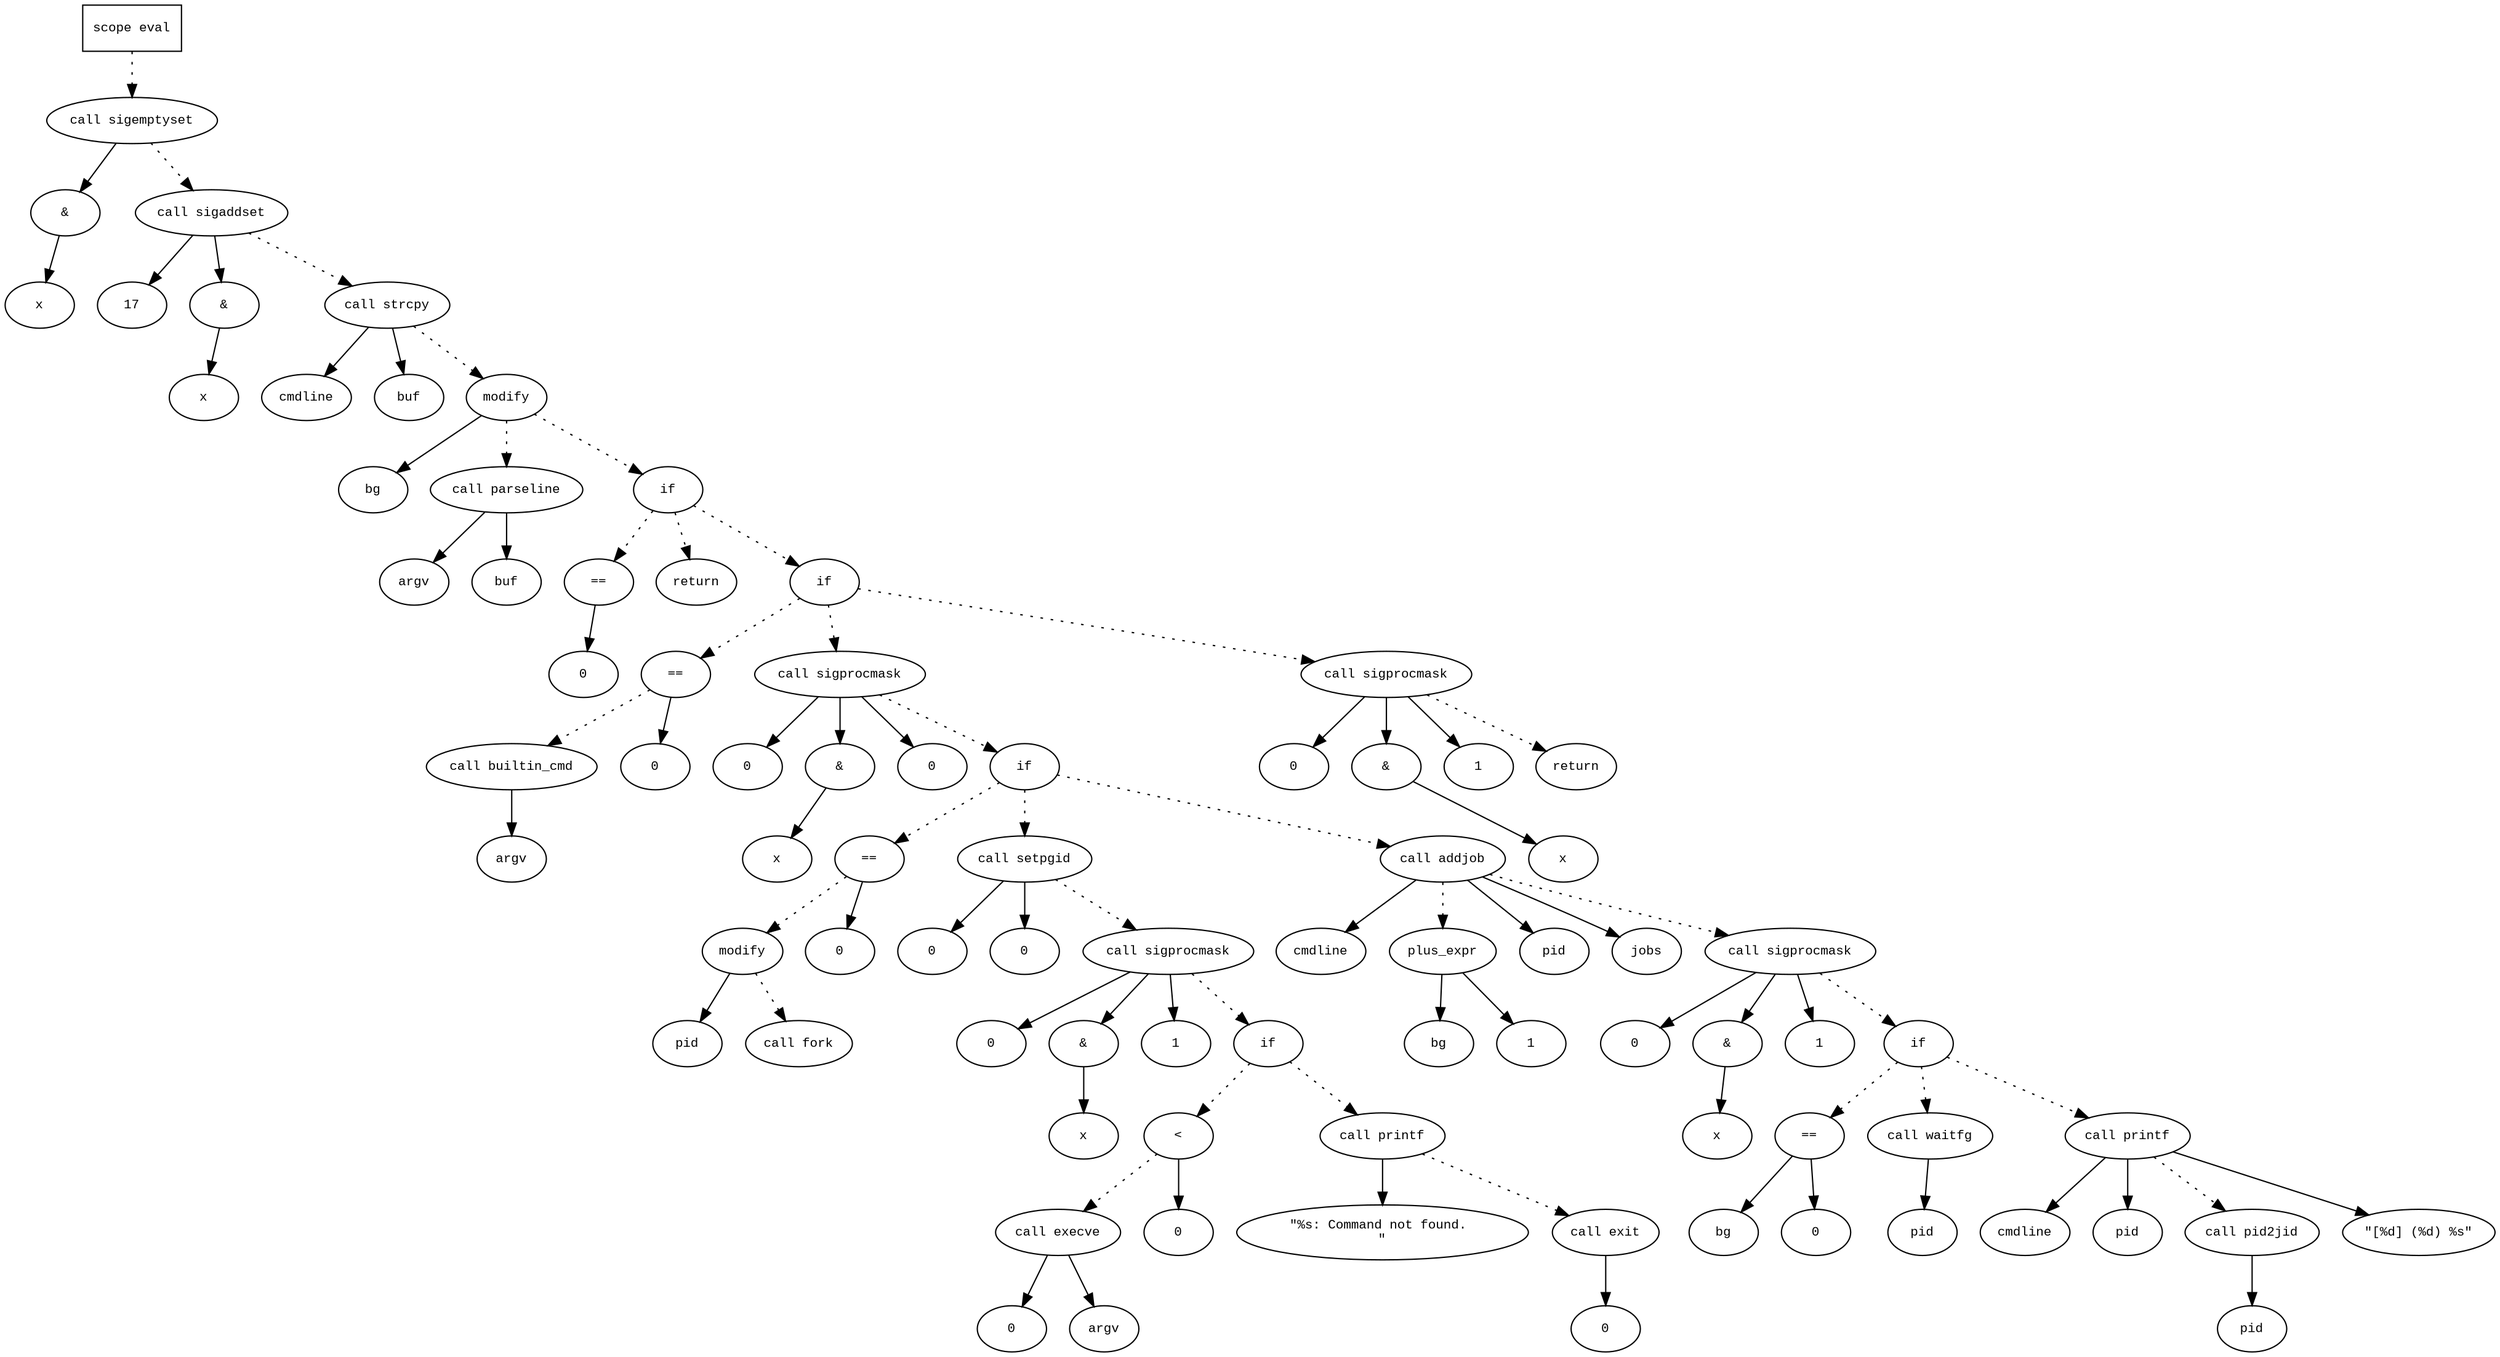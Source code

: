 digraph AST {
  graph [fontname="Times New Roman",fontsize=10];
  node  [fontname="Courier New",fontsize=10];
  edge  [fontname="Times New Roman",fontsize=10];

  node1 [label="scope eval",shape=box];
  node2 [label="call sigemptyset",shape=ellipse];
  node3 [label="&",shape=ellipse];
  node2 -> node3;
  node4 [label="x",shape=ellipse];
  node3 -> node4;
  node1 -> node2 [style=dotted];
  node5 [label="call sigaddset",shape=ellipse];
  node6 [label="17",shape=ellipse];
  node5 -> node6;
  node7 [label="&",shape=ellipse];
  node5 -> node7;
  node8 [label="x",shape=ellipse];
  node7 -> node8;
  node2 -> node5 [style=dotted];
  node9 [label="call strcpy",shape=ellipse];
  node10 [label="cmdline",shape=ellipse];
  node9 -> node10;
  node11 [label="buf",shape=ellipse];
  node9 -> node11;
  node5 -> node9 [style=dotted];
  node12 [label="modify",shape=ellipse];
  node13 [label="bg",shape=ellipse];
  node12 -> node13;
  node14 [label="call parseline",shape=ellipse];
  node15 [label="argv",shape=ellipse];
  node14 -> node15;
  node16 [label="buf",shape=ellipse];
  node14 -> node16;
  node12 -> node14 [style=dotted];
  node9 -> node12 [style=dotted];
  node17 [label="if",shape=ellipse];
  node12 -> node17 [style=dotted];
  node18 [label="==",shape=ellipse];
  node19 [label="0",shape=ellipse];
  node18 -> node19;
  node17 -> node18 [style=dotted];
  node20 [label="return",shape=ellipse];
  node17 -> node20 [style=dotted];
  node21 [label="if",shape=ellipse];
  node17 -> node21 [style=dotted];
  node22 [label="==",shape=ellipse];
  node23 [label="call builtin_cmd",shape=ellipse];
  node24 [label="argv",shape=ellipse];
  node23 -> node24;
  node22 -> node23 [style=dotted];
  node25 [label="0",shape=ellipse];
  node22 -> node25;
  node21 -> node22 [style=dotted];
  node26 [label="call sigprocmask",shape=ellipse];
  node27 [label="0",shape=ellipse];
  node26 -> node27;
  node28 [label="&",shape=ellipse];
  node26 -> node28;
  node29 [label="x",shape=ellipse];
  node28 -> node29;
  node30 [label="0",shape=ellipse];
  node26 -> node30;
  node21 -> node26 [style=dotted];
  node31 [label="if",shape=ellipse];
  node26 -> node31 [style=dotted];
  node32 [label="==",shape=ellipse];
  node33 [label="modify",shape=ellipse];
  node34 [label="pid",shape=ellipse];
  node33 -> node34;
  node35 [label="call fork",shape=ellipse];
  node33 -> node35 [style=dotted];
  node32 -> node33 [style=dotted];
  node36 [label="0",shape=ellipse];
  node32 -> node36;
  node31 -> node32 [style=dotted];
  node37 [label="call setpgid",shape=ellipse];
  node38 [label="0",shape=ellipse];
  node37 -> node38;
  node39 [label="0",shape=ellipse];
  node37 -> node39;
  node31 -> node37 [style=dotted];
  node40 [label="call sigprocmask",shape=ellipse];
  node41 [label="0",shape=ellipse];
  node40 -> node41;
  node42 [label="&",shape=ellipse];
  node40 -> node42;
  node43 [label="x",shape=ellipse];
  node42 -> node43;
  node44 [label="1",shape=ellipse];
  node40 -> node44;
  node37 -> node40 [style=dotted];
  node45 [label="if",shape=ellipse];
  node40 -> node45 [style=dotted];
  node46 [label="<",shape=ellipse];
  node47 [label="call execve",shape=ellipse];
  node48 [label="0",shape=ellipse];
  node47 -> node48;
  node49 [label="argv",shape=ellipse];
  node47 -> node49;
  node46 -> node47 [style=dotted];
  node50 [label="0",shape=ellipse];
  node46 -> node50;
  node45 -> node46 [style=dotted];
  node51 [label="call printf",shape=ellipse];
  node52 [label="\"%s: Command not found. 
\"",shape=ellipse];
  node51 -> node52;
  node45 -> node51 [style=dotted];
  node53 [label="call exit",shape=ellipse];
  node54 [label="0",shape=ellipse];
  node53 -> node54;
  node51 -> node53 [style=dotted];
  node55 [label="call addjob",shape=ellipse];
  node56 [label="cmdline",shape=ellipse];
  node55 -> node56;
  node57 [label="plus_expr",shape=ellipse];
  node58 [label="bg",shape=ellipse];
  node57 -> node58;
  node59 [label="1",shape=ellipse];
  node57 -> node59;
  node55 -> node57 [style=dotted];
  node60 [label="pid",shape=ellipse];
  node55 -> node60;
  node61 [label="jobs",shape=ellipse];
  node55 -> node61;
  node31 -> node55 [style=dotted];
  node62 [label="call sigprocmask",shape=ellipse];
  node63 [label="0",shape=ellipse];
  node62 -> node63;
  node64 [label="&",shape=ellipse];
  node62 -> node64;
  node65 [label="x",shape=ellipse];
  node64 -> node65;
  node66 [label="1",shape=ellipse];
  node62 -> node66;
  node55 -> node62 [style=dotted];
  node67 [label="if",shape=ellipse];
  node62 -> node67 [style=dotted];
  node68 [label="==",shape=ellipse];
  node69 [label="bg",shape=ellipse];
  node68 -> node69;
  node70 [label="0",shape=ellipse];
  node68 -> node70;
  node67 -> node68 [style=dotted];
  node71 [label="call waitfg",shape=ellipse];
  node72 [label="pid",shape=ellipse];
  node71 -> node72;
  node67 -> node71 [style=dotted];
  node73 [label="call printf",shape=ellipse];
  node74 [label="cmdline",shape=ellipse];
  node73 -> node74;
  node75 [label="pid",shape=ellipse];
  node73 -> node75;
  node76 [label="call pid2jid",shape=ellipse];
  node77 [label="pid",shape=ellipse];
  node76 -> node77;
  node73 -> node76 [style=dotted];
  node78 [label="\"[%d] (%d) %s\"",shape=ellipse];
  node73 -> node78;
  node67 -> node73 [style=dotted];
  node79 [label="call sigprocmask",shape=ellipse];
  node80 [label="0",shape=ellipse];
  node79 -> node80;
  node81 [label="&",shape=ellipse];
  node79 -> node81;
  node82 [label="x",shape=ellipse];
  node81 -> node82;
  node83 [label="1",shape=ellipse];
  node79 -> node83;
  node21 -> node79 [style=dotted];
  node84 [label="return",shape=ellipse];
  node79 -> node84 [style=dotted];
} 